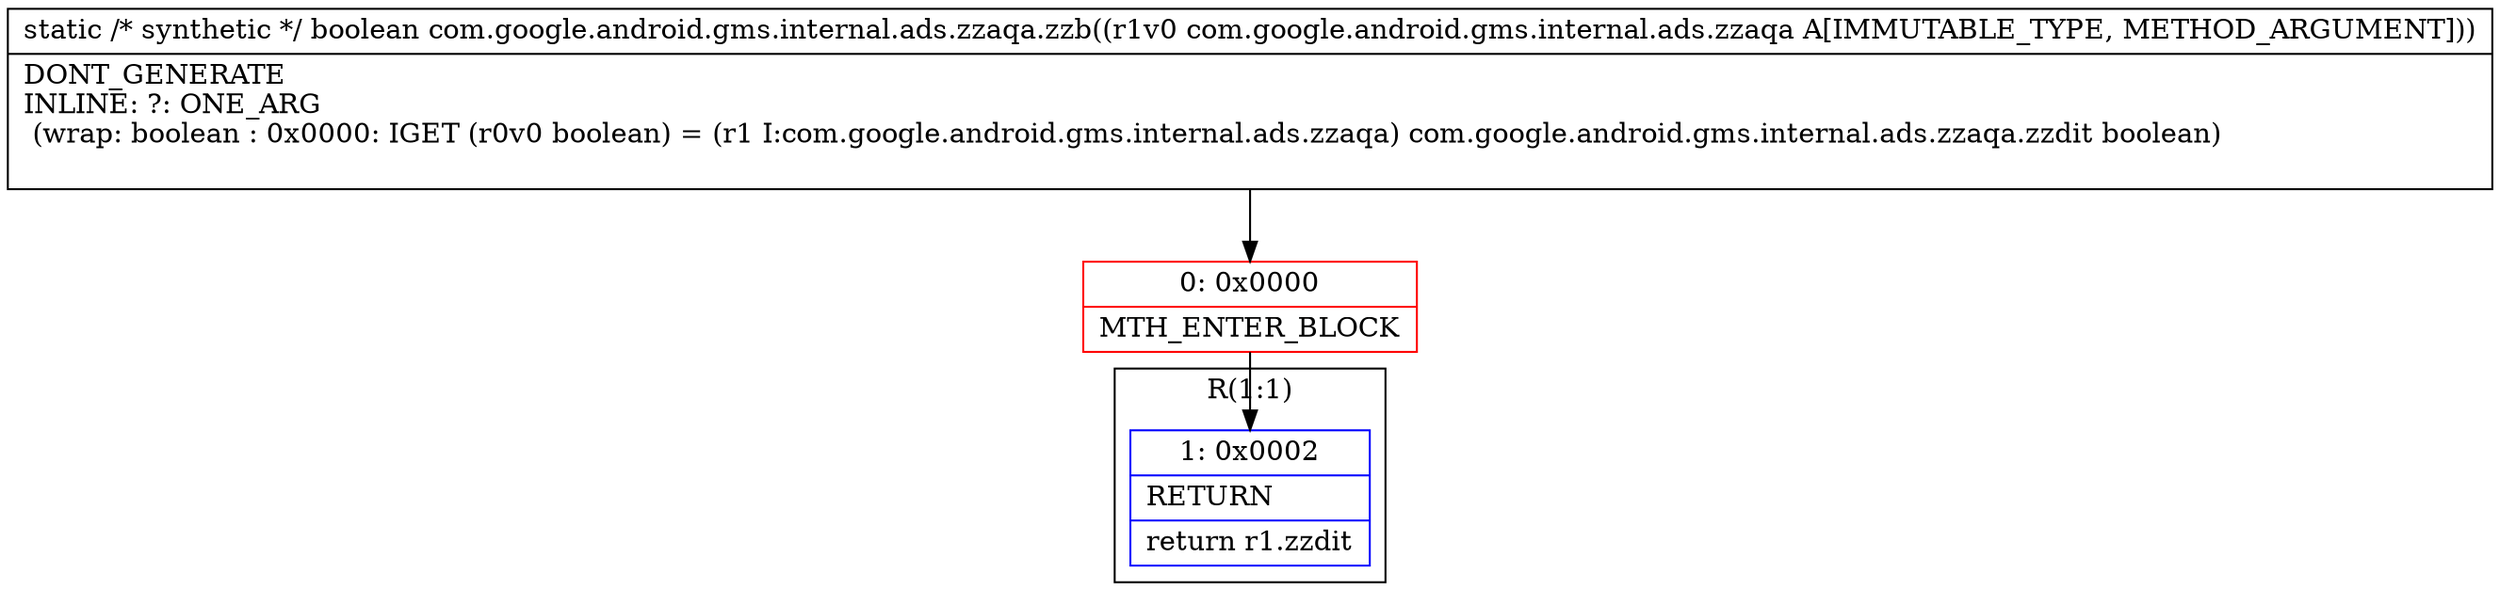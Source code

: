 digraph "CFG forcom.google.android.gms.internal.ads.zzaqa.zzb(Lcom\/google\/android\/gms\/internal\/ads\/zzaqa;)Z" {
subgraph cluster_Region_374319331 {
label = "R(1:1)";
node [shape=record,color=blue];
Node_1 [shape=record,label="{1\:\ 0x0002|RETURN\l|return r1.zzdit\l}"];
}
Node_0 [shape=record,color=red,label="{0\:\ 0x0000|MTH_ENTER_BLOCK\l}"];
MethodNode[shape=record,label="{static \/* synthetic *\/ boolean com.google.android.gms.internal.ads.zzaqa.zzb((r1v0 com.google.android.gms.internal.ads.zzaqa A[IMMUTABLE_TYPE, METHOD_ARGUMENT]))  | DONT_GENERATE\lINLINE: ?: ONE_ARG  \l  (wrap: boolean : 0x0000: IGET  (r0v0 boolean) = (r1 I:com.google.android.gms.internal.ads.zzaqa) com.google.android.gms.internal.ads.zzaqa.zzdit boolean)\l\l}"];
MethodNode -> Node_0;
Node_0 -> Node_1;
}

